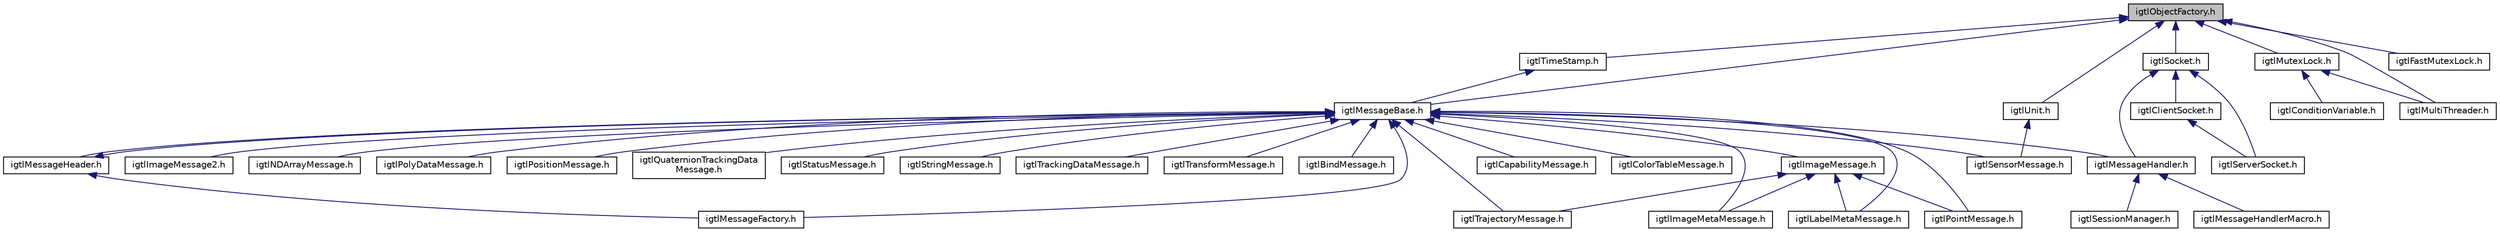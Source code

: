 digraph "igtlObjectFactory.h"
{
  edge [fontname="Helvetica",fontsize="10",labelfontname="Helvetica",labelfontsize="10"];
  node [fontname="Helvetica",fontsize="10",shape=record];
  Node1 [label="igtlObjectFactory.h",height=0.2,width=0.4,color="black", fillcolor="grey75", style="filled", fontcolor="black"];
  Node1 -> Node2 [dir="back",color="midnightblue",fontsize="10",style="solid",fontname="Helvetica"];
  Node2 [label="igtlMessageBase.h",height=0.2,width=0.4,color="black", fillcolor="white", style="filled",URL="$igtlMessageBase_8h.html"];
  Node2 -> Node3 [dir="back",color="midnightblue",fontsize="10",style="solid",fontname="Helvetica"];
  Node3 [label="igtlBindMessage.h",height=0.2,width=0.4,color="black", fillcolor="white", style="filled",URL="$igtlBindMessage_8h.html"];
  Node2 -> Node4 [dir="back",color="midnightblue",fontsize="10",style="solid",fontname="Helvetica"];
  Node4 [label="igtlMessageHeader.h",height=0.2,width=0.4,color="black", fillcolor="white", style="filled",URL="$igtlMessageHeader_8h.html"];
  Node4 -> Node2 [dir="back",color="midnightblue",fontsize="10",style="solid",fontname="Helvetica"];
  Node4 -> Node5 [dir="back",color="midnightblue",fontsize="10",style="solid",fontname="Helvetica"];
  Node5 [label="igtlMessageFactory.h",height=0.2,width=0.4,color="black", fillcolor="white", style="filled",URL="$igtlMessageFactory_8h.html"];
  Node2 -> Node6 [dir="back",color="midnightblue",fontsize="10",style="solid",fontname="Helvetica"];
  Node6 [label="igtlCapabilityMessage.h",height=0.2,width=0.4,color="black", fillcolor="white", style="filled",URL="$igtlCapabilityMessage_8h.html"];
  Node2 -> Node7 [dir="back",color="midnightblue",fontsize="10",style="solid",fontname="Helvetica"];
  Node7 [label="igtlColorTableMessage.h",height=0.2,width=0.4,color="black", fillcolor="white", style="filled",URL="$igtlColorTableMessage_8h.html"];
  Node2 -> Node8 [dir="back",color="midnightblue",fontsize="10",style="solid",fontname="Helvetica"];
  Node8 [label="igtlImageMessage.h",height=0.2,width=0.4,color="black", fillcolor="white", style="filled",URL="$igtlImageMessage_8h.html"];
  Node8 -> Node9 [dir="back",color="midnightblue",fontsize="10",style="solid",fontname="Helvetica"];
  Node9 [label="igtlImageMetaMessage.h",height=0.2,width=0.4,color="black", fillcolor="white", style="filled",URL="$igtlImageMetaMessage_8h.html"];
  Node8 -> Node10 [dir="back",color="midnightblue",fontsize="10",style="solid",fontname="Helvetica"];
  Node10 [label="igtlLabelMetaMessage.h",height=0.2,width=0.4,color="black", fillcolor="white", style="filled",URL="$igtlLabelMetaMessage_8h.html"];
  Node8 -> Node11 [dir="back",color="midnightblue",fontsize="10",style="solid",fontname="Helvetica"];
  Node11 [label="igtlPointMessage.h",height=0.2,width=0.4,color="black", fillcolor="white", style="filled",URL="$igtlPointMessage_8h.html"];
  Node8 -> Node12 [dir="back",color="midnightblue",fontsize="10",style="solid",fontname="Helvetica"];
  Node12 [label="igtlTrajectoryMessage.h",height=0.2,width=0.4,color="black", fillcolor="white", style="filled",URL="$igtlTrajectoryMessage_8h.html"];
  Node2 -> Node13 [dir="back",color="midnightblue",fontsize="10",style="solid",fontname="Helvetica"];
  Node13 [label="igtlImageMessage2.h",height=0.2,width=0.4,color="black", fillcolor="white", style="filled",URL="$igtlImageMessage2_8h.html"];
  Node2 -> Node9 [dir="back",color="midnightblue",fontsize="10",style="solid",fontname="Helvetica"];
  Node2 -> Node10 [dir="back",color="midnightblue",fontsize="10",style="solid",fontname="Helvetica"];
  Node2 -> Node5 [dir="back",color="midnightblue",fontsize="10",style="solid",fontname="Helvetica"];
  Node2 -> Node14 [dir="back",color="midnightblue",fontsize="10",style="solid",fontname="Helvetica"];
  Node14 [label="igtlMessageHandler.h",height=0.2,width=0.4,color="black", fillcolor="white", style="filled",URL="$igtlMessageHandler_8h.html"];
  Node14 -> Node15 [dir="back",color="midnightblue",fontsize="10",style="solid",fontname="Helvetica"];
  Node15 [label="igtlMessageHandlerMacro.h",height=0.2,width=0.4,color="black", fillcolor="white", style="filled",URL="$igtlMessageHandlerMacro_8h.html"];
  Node14 -> Node16 [dir="back",color="midnightblue",fontsize="10",style="solid",fontname="Helvetica"];
  Node16 [label="igtlSessionManager.h",height=0.2,width=0.4,color="black", fillcolor="white", style="filled",URL="$igtlSessionManager_8h.html"];
  Node2 -> Node17 [dir="back",color="midnightblue",fontsize="10",style="solid",fontname="Helvetica"];
  Node17 [label="igtlNDArrayMessage.h",height=0.2,width=0.4,color="black", fillcolor="white", style="filled",URL="$igtlNDArrayMessage_8h.html"];
  Node2 -> Node11 [dir="back",color="midnightblue",fontsize="10",style="solid",fontname="Helvetica"];
  Node2 -> Node18 [dir="back",color="midnightblue",fontsize="10",style="solid",fontname="Helvetica"];
  Node18 [label="igtlPolyDataMessage.h",height=0.2,width=0.4,color="black", fillcolor="white", style="filled",URL="$igtlPolyDataMessage_8h.html"];
  Node2 -> Node19 [dir="back",color="midnightblue",fontsize="10",style="solid",fontname="Helvetica"];
  Node19 [label="igtlPositionMessage.h",height=0.2,width=0.4,color="black", fillcolor="white", style="filled",URL="$igtlPositionMessage_8h.html"];
  Node2 -> Node20 [dir="back",color="midnightblue",fontsize="10",style="solid",fontname="Helvetica"];
  Node20 [label="igtlQuaternionTrackingData\lMessage.h",height=0.2,width=0.4,color="black", fillcolor="white", style="filled",URL="$igtlQuaternionTrackingDataMessage_8h.html"];
  Node2 -> Node21 [dir="back",color="midnightblue",fontsize="10",style="solid",fontname="Helvetica"];
  Node21 [label="igtlSensorMessage.h",height=0.2,width=0.4,color="black", fillcolor="white", style="filled",URL="$igtlSensorMessage_8h.html"];
  Node2 -> Node22 [dir="back",color="midnightblue",fontsize="10",style="solid",fontname="Helvetica"];
  Node22 [label="igtlStatusMessage.h",height=0.2,width=0.4,color="black", fillcolor="white", style="filled",URL="$igtlStatusMessage_8h.html"];
  Node2 -> Node23 [dir="back",color="midnightblue",fontsize="10",style="solid",fontname="Helvetica"];
  Node23 [label="igtlStringMessage.h",height=0.2,width=0.4,color="black", fillcolor="white", style="filled",URL="$igtlStringMessage_8h.html"];
  Node2 -> Node24 [dir="back",color="midnightblue",fontsize="10",style="solid",fontname="Helvetica"];
  Node24 [label="igtlTrackingDataMessage.h",height=0.2,width=0.4,color="black", fillcolor="white", style="filled",URL="$igtlTrackingDataMessage_8h.html"];
  Node2 -> Node12 [dir="back",color="midnightblue",fontsize="10",style="solid",fontname="Helvetica"];
  Node2 -> Node25 [dir="back",color="midnightblue",fontsize="10",style="solid",fontname="Helvetica"];
  Node25 [label="igtlTransformMessage.h",height=0.2,width=0.4,color="black", fillcolor="white", style="filled",URL="$igtlTransformMessage_8h.html"];
  Node1 -> Node26 [dir="back",color="midnightblue",fontsize="10",style="solid",fontname="Helvetica"];
  Node26 [label="igtlTimeStamp.h",height=0.2,width=0.4,color="black", fillcolor="white", style="filled",URL="$igtlTimeStamp_8h.html"];
  Node26 -> Node2 [dir="back",color="midnightblue",fontsize="10",style="solid",fontname="Helvetica"];
  Node1 -> Node27 [dir="back",color="midnightblue",fontsize="10",style="solid",fontname="Helvetica"];
  Node27 [label="igtlSocket.h",height=0.2,width=0.4,color="black", fillcolor="white", style="filled",URL="$igtlSocket_8h.html"];
  Node27 -> Node28 [dir="back",color="midnightblue",fontsize="10",style="solid",fontname="Helvetica"];
  Node28 [label="igtlClientSocket.h",height=0.2,width=0.4,color="black", fillcolor="white", style="filled",URL="$igtlClientSocket_8h.html"];
  Node28 -> Node29 [dir="back",color="midnightblue",fontsize="10",style="solid",fontname="Helvetica"];
  Node29 [label="igtlServerSocket.h",height=0.2,width=0.4,color="black", fillcolor="white", style="filled",URL="$igtlServerSocket_8h.html"];
  Node27 -> Node14 [dir="back",color="midnightblue",fontsize="10",style="solid",fontname="Helvetica"];
  Node27 -> Node29 [dir="back",color="midnightblue",fontsize="10",style="solid",fontname="Helvetica"];
  Node1 -> Node30 [dir="back",color="midnightblue",fontsize="10",style="solid",fontname="Helvetica"];
  Node30 [label="igtlMutexLock.h",height=0.2,width=0.4,color="black", fillcolor="white", style="filled",URL="$igtlMutexLock_8h.html"];
  Node30 -> Node31 [dir="back",color="midnightblue",fontsize="10",style="solid",fontname="Helvetica"];
  Node31 [label="igtlConditionVariable.h",height=0.2,width=0.4,color="black", fillcolor="white", style="filled",URL="$igtlConditionVariable_8h.html"];
  Node30 -> Node32 [dir="back",color="midnightblue",fontsize="10",style="solid",fontname="Helvetica"];
  Node32 [label="igtlMultiThreader.h",height=0.2,width=0.4,color="black", fillcolor="white", style="filled",URL="$igtlMultiThreader_8h.html"];
  Node1 -> Node33 [dir="back",color="midnightblue",fontsize="10",style="solid",fontname="Helvetica"];
  Node33 [label="igtlFastMutexLock.h",height=0.2,width=0.4,color="black", fillcolor="white", style="filled",URL="$igtlFastMutexLock_8h.html"];
  Node1 -> Node32 [dir="back",color="midnightblue",fontsize="10",style="solid",fontname="Helvetica"];
  Node1 -> Node34 [dir="back",color="midnightblue",fontsize="10",style="solid",fontname="Helvetica"];
  Node34 [label="igtlUnit.h",height=0.2,width=0.4,color="black", fillcolor="white", style="filled",URL="$igtlUnit_8h.html"];
  Node34 -> Node21 [dir="back",color="midnightblue",fontsize="10",style="solid",fontname="Helvetica"];
}

